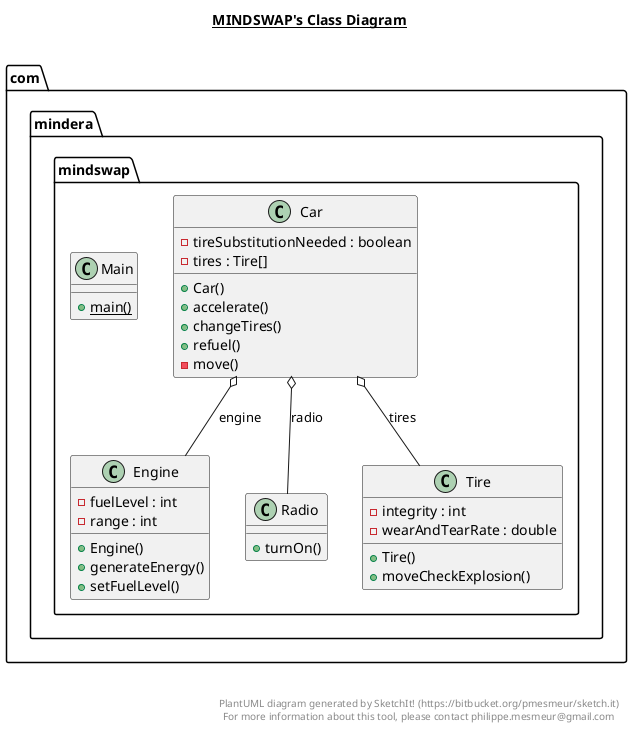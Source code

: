 @startuml

title __MINDSWAP's Class Diagram__\n

  namespace com.mindera.mindswap {
    class com.mindera.mindswap.Car {
        - tireSubstitutionNeeded : boolean
        - tires : Tire[]
        + Car()
        + accelerate()
        + changeTires()
        + refuel()
        - move()
    }
  }
  

  namespace com.mindera.mindswap {
    class com.mindera.mindswap.Engine {
        - fuelLevel : int
        - range : int
        + Engine()
        + generateEnergy()
        + setFuelLevel()
    }
  }
  

  namespace com.mindera.mindswap {
    class com.mindera.mindswap.Main {
        {static} + main()
    }
  }
  

  namespace com.mindera.mindswap {
    class com.mindera.mindswap.Radio {
        + turnOn()
    }
  }
  

  namespace com.mindera.mindswap {
    class com.mindera.mindswap.Tire {
        - integrity : int
        - wearAndTearRate : double
        + Tire()
        + moveCheckExplosion()
    }
  }
  

  com.mindera.mindswap.Car o-- com.mindera.mindswap.Engine : engine
  com.mindera.mindswap.Car o-- com.mindera.mindswap.Radio : radio
  com.mindera.mindswap.Car o-- com.mindera.mindswap.Tire : tires


right footer


PlantUML diagram generated by SketchIt! (https://bitbucket.org/pmesmeur/sketch.it)
For more information about this tool, please contact philippe.mesmeur@gmail.com
endfooter

@enduml
